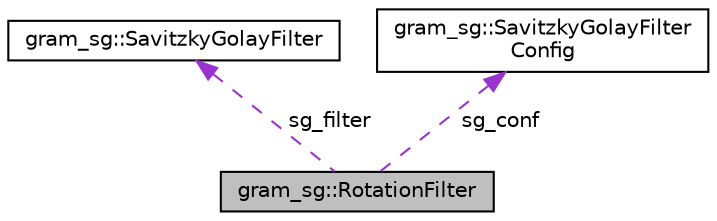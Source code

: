 digraph "gram_sg::RotationFilter"
{
  edge [fontname="Helvetica",fontsize="10",labelfontname="Helvetica",labelfontsize="10"];
  node [fontname="Helvetica",fontsize="10",shape=record];
  Node1 [label="gram_sg::RotationFilter",height=0.2,width=0.4,color="black", fillcolor="grey75", style="filled", fontcolor="black"];
  Node2 -> Node1 [dir="back",color="darkorchid3",fontsize="10",style="dashed",label=" sg_filter" ,fontname="Helvetica"];
  Node2 [label="gram_sg::SavitzkyGolayFilter",height=0.2,width=0.4,color="black", fillcolor="white", style="filled",URL="$structgram__sg_1_1SavitzkyGolayFilter.html"];
  Node3 -> Node1 [dir="back",color="darkorchid3",fontsize="10",style="dashed",label=" sg_conf" ,fontname="Helvetica"];
  Node3 [label="gram_sg::SavitzkyGolayFilter\lConfig",height=0.2,width=0.4,color="black", fillcolor="white", style="filled",URL="$structgram__sg_1_1SavitzkyGolayFilterConfig.html"];
}
